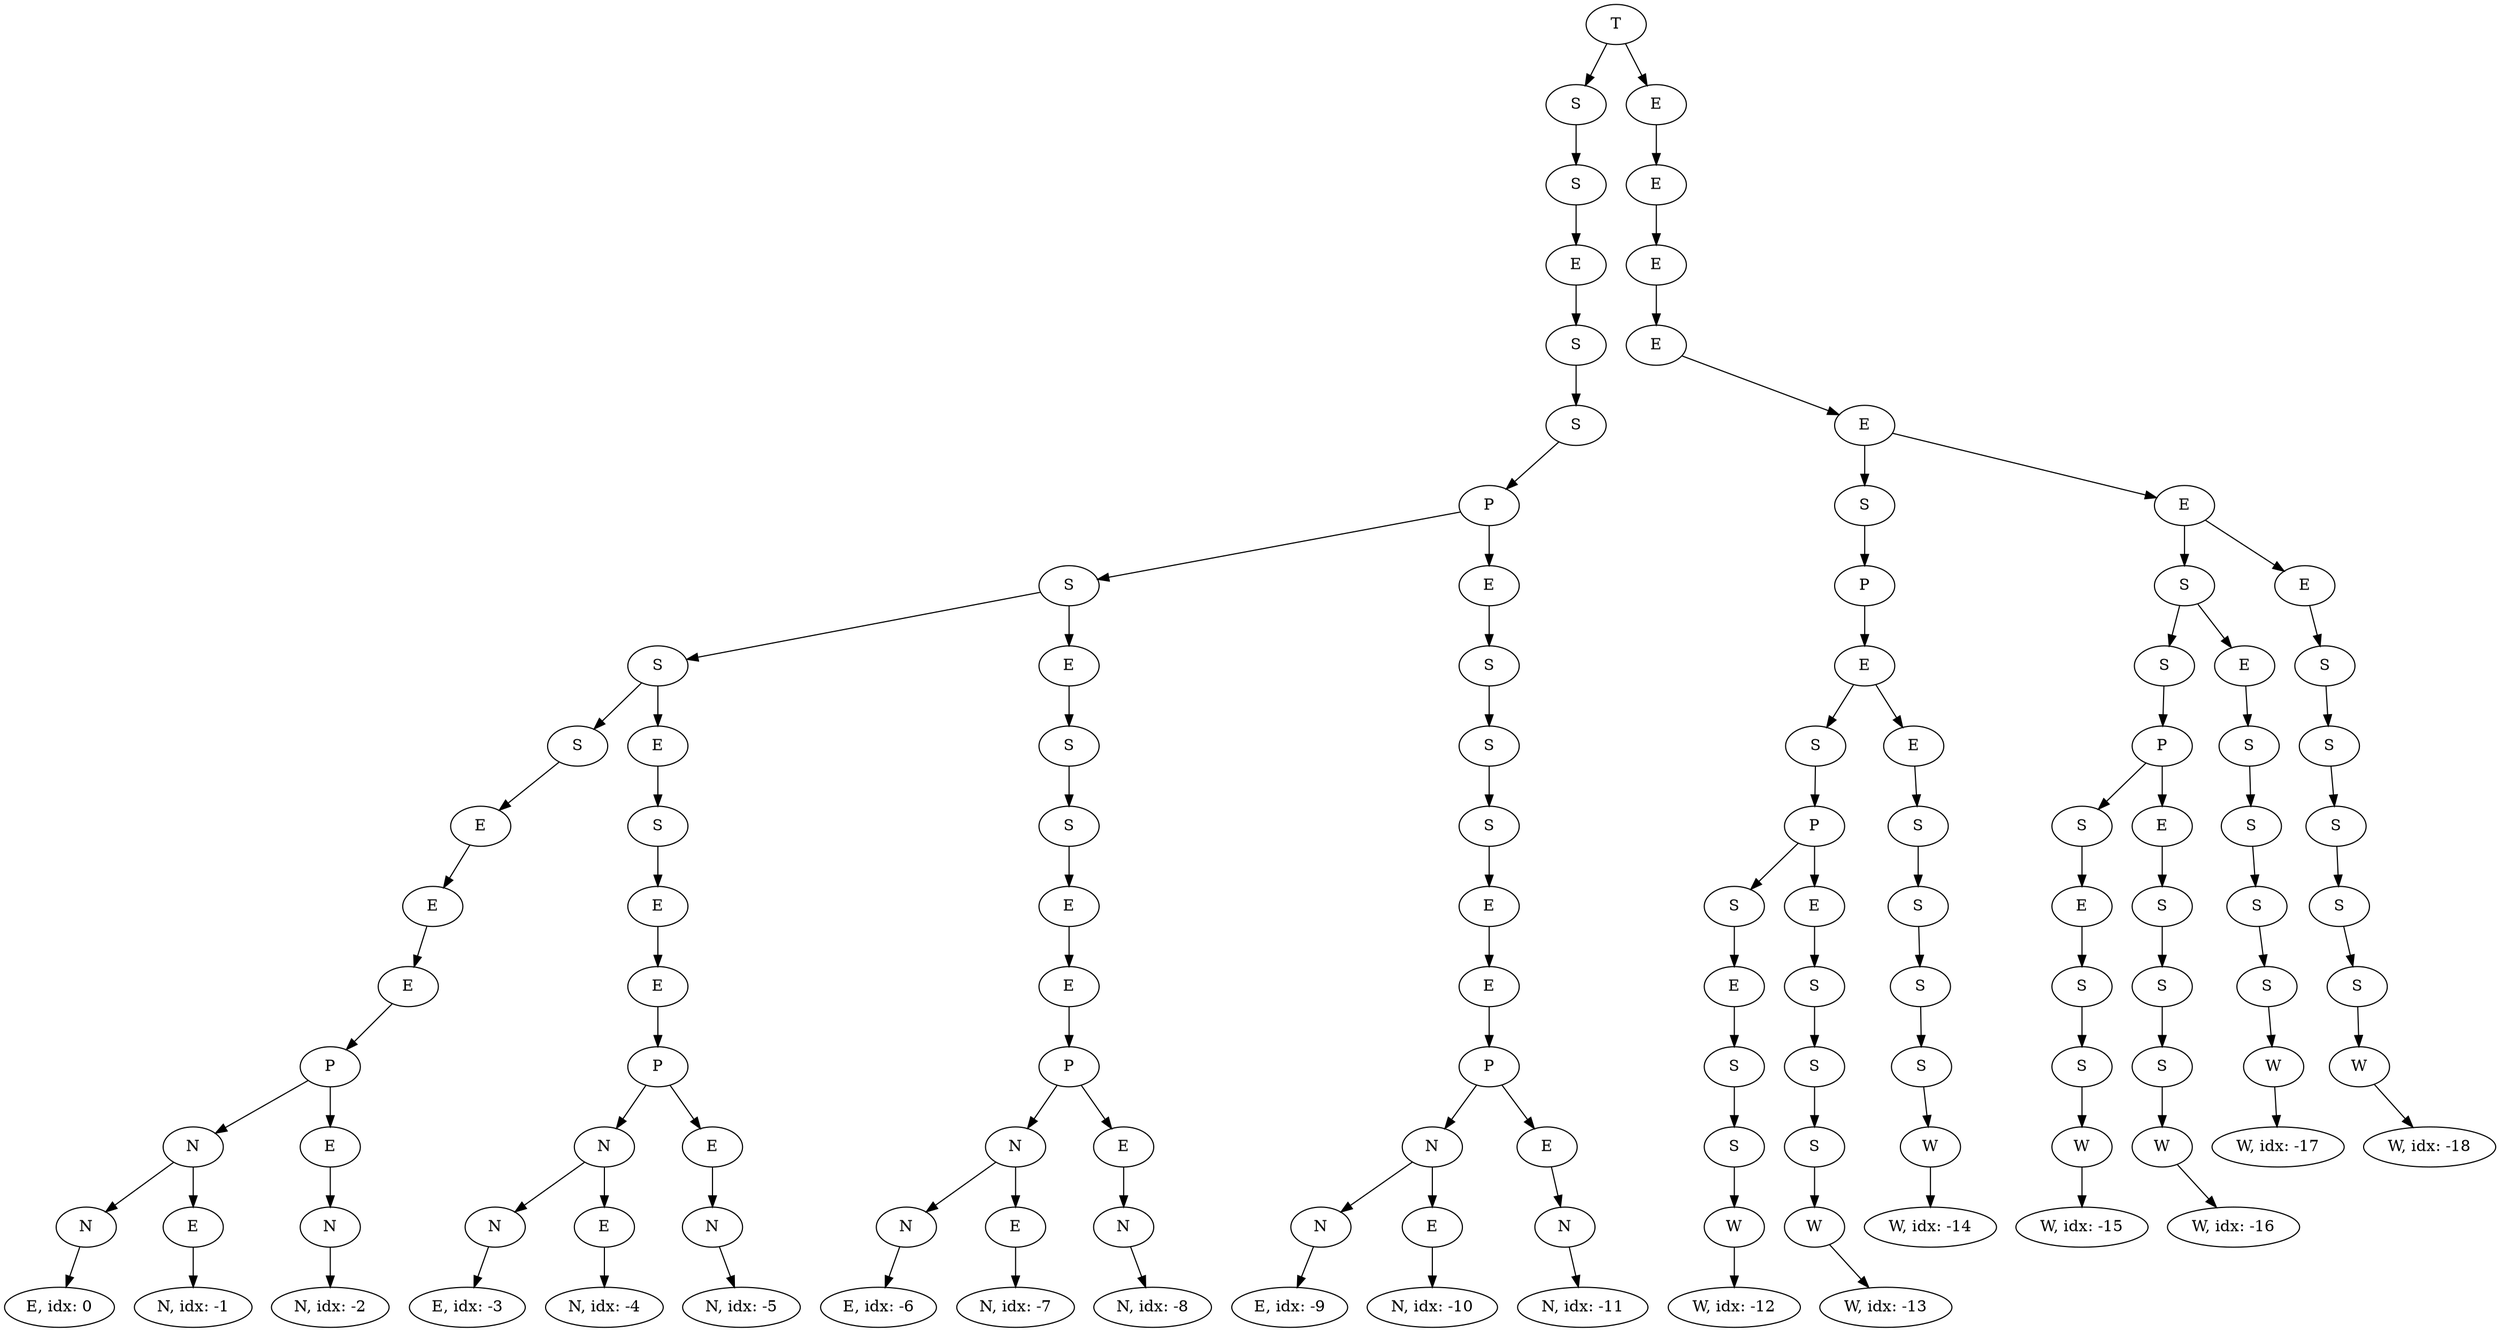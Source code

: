digraph {
	94203182237088[label="T"];
	94203182237088 -> 94203182237152;
	94203182237152[label="S"];
	94203182237152 -> 94203182237216;
	94203182237216[label="S"];
	94203182237216 -> 94203182237312;
	94203182237312[label="E"];
	94203182237312 -> 94203182237408;
	94203182237408[label="S"];
	94203182237408 -> 94203182237504;
	94203182237504[label="S"];
	94203182237504 -> 94203182237600;
	94203182237600[label="P"];
	94203182237600 -> 94203182237696;
	94203182237696[label="S"];
	94203182237696 -> 94203182237792;
	94203182237792[label="S"];
	94203182237792 -> 94203182237888;
	94203182237888[label="S"];
	94203182237888 -> 94203182237984;
	94203182237984[label="E"];
	94203182237984 -> 94203182238080;
	94203182238080[label="E"];
	94203182238080 -> 94203182238176;
	94203182238176[label="E"];
	94203182238176 -> 94203182238272;
	94203182238272[label="P"];
	94203182238272 -> 94203182238368;
	94203182238368[label="N"];
	94203182238368 -> 94203182238464;
	94203182238464[label="N"];
	94203182238464 -> 94203182238560;
	94203182238560[label="E, idx: 0"];
	94203182238368 -> 94203182238656;
	94203182238656[label="E"];
	94203182238656 -> 94203182238752;
	94203182238752[label="N, idx: -1"];
	94203182238272 -> 94203182238816;
	94203182238816[label="E"];
	94203182238816 -> 94203182238912;
	94203182238912[label="N"];
	94203182238912 -> 94203182238976;
	94203182238976[label="N, idx: -2"];
	94203182237792 -> 94203182239072;
	94203182239072[label="E"];
	94203182239072 -> 94203182239168;
	94203182239168[label="S"];
	94203182239168 -> 94203182239232;
	94203182239232[label="E"];
	94203182239232 -> 94203182239328;
	94203182239328[label="E"];
	94203182239328 -> 94203182239424;
	94203182239424[label="P"];
	94203182239424 -> 94203182239520;
	94203182239520[label="N"];
	94203182239520 -> 94203182239616;
	94203182239616[label="N"];
	94203182239616 -> 94203182239712;
	94203182239712[label="E, idx: -3"];
	94203182239520 -> 94203182239808;
	94203182239808[label="E"];
	94203182239808 -> 94203182239904;
	94203182239904[label="N, idx: -4"];
	94203182239424 -> 94203182239968;
	94203182239968[label="E"];
	94203182239968 -> 94203182240064;
	94203182240064[label="N"];
	94203182240064 -> 94203182240128;
	94203182240128[label="N, idx: -5"];
	94203182237696 -> 94203182240224;
	94203182240224[label="E"];
	94203182240224 -> 94203182240320;
	94203182240320[label="S"];
	94203182240320 -> 94203182240384;
	94203182240384[label="S"];
	94203182240384 -> 94203182240480;
	94203182240480[label="E"];
	94203182240480 -> 94203182240576;
	94203182240576[label="E"];
	94203182240576 -> 94203182240672;
	94203182240672[label="P"];
	94203182240672 -> 94203182240768;
	94203182240768[label="N"];
	94203182240768 -> 94203182240864;
	94203182240864[label="N"];
	94203182240864 -> 94203182240960;
	94203182240960[label="E, idx: -6"];
	94203182240768 -> 94203182241056;
	94203182241056[label="E"];
	94203182241056 -> 94203182241152;
	94203182241152[label="N, idx: -7"];
	94203182240672 -> 94203182241216;
	94203182241216[label="E"];
	94203182241216 -> 94203182241312;
	94203182241312[label="N"];
	94203182241312 -> 94203182241376;
	94203182241376[label="N, idx: -8"];
	94203182237600 -> 94203182241472;
	94203182241472[label="E"];
	94203182241472 -> 94203182241568;
	94203182241568[label="S"];
	94203182241568 -> 94203182241632;
	94203182241632[label="S"];
	94203182241632 -> 94203182241728;
	94203182241728[label="S"];
	94203182241728 -> 94203182241824;
	94203182241824[label="E"];
	94203182241824 -> 94203182241920;
	94203182241920[label="E"];
	94203182241920 -> 94203182242016;
	94203182242016[label="P"];
	94203182242016 -> 94203182242112;
	94203182242112[label="N"];
	94203182242112 -> 94203182242208;
	94203182242208[label="N"];
	94203182242208 -> 94203182242304;
	94203182242304[label="E, idx: -9"];
	94203182242112 -> 94203182242400;
	94203182242400[label="E"];
	94203182242400 -> 94203182242496;
	94203182242496[label="N, idx: -10"];
	94203182242016 -> 94203182242560;
	94203182242560[label="E"];
	94203182242560 -> 94203182242656;
	94203182242656[label="N"];
	94203182242656 -> 94203182242720;
	94203182242720[label="N, idx: -11"];
	94203182237088 -> 94203182242816;
	94203182242816[label="E"];
	94203182242816 -> 94203182242912;
	94203182242912[label="E"];
	94203182242912 -> 94203182242976;
	94203182242976[label="E"];
	94203182242976 -> 94203182243072;
	94203182243072[label="E"];
	94203182243072 -> 94203182243168;
	94203182243168[label="E"];
	94203182243168 -> 94203182243264;
	94203182243264[label="S"];
	94203182243264 -> 94203182243360;
	94203182243360[label="P"];
	94203182243360 -> 94203182243456;
	94203182243456[label="E"];
	94203182243456 -> 94203182243552;
	94203182243552[label="S"];
	94203182243552 -> 94203182243648;
	94203182243648[label="P"];
	94203182243648 -> 94203182243744;
	94203182243744[label="S"];
	94203182243744 -> 94203182243840;
	94203182243840[label="E"];
	94203182243840 -> 94203182243936;
	94203182243936[label="S"];
	94203182243936 -> 94203182244032;
	94203182244032[label="S"];
	94203182244032 -> 94203182244128;
	94203182244128[label="W"];
	94203182244128 -> 94203182244224;
	94203182244224[label="W, idx: -12"];
	94203182243648 -> 94203182244320;
	94203182244320[label="E"];
	94203182244320 -> 94203182244416;
	94203182244416[label="S"];
	94203182244416 -> 94203182244480;
	94203182244480[label="S"];
	94203182244480 -> 94203182244576;
	94203182244576[label="S"];
	94203182244576 -> 94203182244672;
	94203182244672[label="W"];
	94203182244672 -> 94203182244768;
	94203182244768[label="W, idx: -13"];
	94203182243456 -> 94203182244864;
	94203182244864[label="E"];
	94203182244864 -> 94203182244960;
	94203182244960[label="S"];
	94203182244960 -> 94203182245024;
	94203182245024[label="S"];
	94203182245024 -> 94203182245120;
	94203182245120[label="S"];
	94203182245120 -> 94203182245216;
	94203182245216[label="S"];
	94203182245216 -> 94203182245312;
	94203182245312[label="W"];
	94203182245312 -> 94203182245408;
	94203182245408[label="W, idx: -14"];
	94203182243168 -> 94203182245504;
	94203182245504[label="E"];
	94203182245504 -> 94203182245600;
	94203182245600[label="S"];
	94203182245600 -> 94203182245664;
	94203182245664[label="S"];
	94203182245664 -> 94203182245760;
	94203182245760[label="P"];
	94203182245760 -> 94203182245856;
	94203182245856[label="S"];
	94203182245856 -> 94203182245952;
	94203182245952[label="E"];
	94203182245952 -> 94203182246048;
	94203182246048[label="S"];
	94203182246048 -> 94203182246144;
	94203182246144[label="S"];
	94203182246144 -> 94203182246240;
	94203182246240[label="W"];
	94203182246240 -> 94203182246336;
	94203182246336[label="W, idx: -15"];
	94203182245760 -> 94203182246432;
	94203182246432[label="E"];
	94203182246432 -> 94203182246528;
	94203182246528[label="S"];
	94203182246528 -> 94203182246592;
	94203182246592[label="S"];
	94203182246592 -> 94203182246688;
	94203182246688[label="S"];
	94203182246688 -> 94203182246784;
	94203182246784[label="W"];
	94203182246784 -> 94203182246880;
	94203182246880[label="W, idx: -16"];
	94203182245600 -> 94203182246976;
	94203182246976[label="E"];
	94203182246976 -> 94203182247072;
	94203182247072[label="S"];
	94203182247072 -> 94203182247136;
	94203182247136[label="S"];
	94203182247136 -> 94203182247232;
	94203182247232[label="S"];
	94203182247232 -> 94203182247328;
	94203182247328[label="S"];
	94203182247328 -> 94203182247424;
	94203182247424[label="W"];
	94203182247424 -> 94203182247520;
	94203182247520[label="W, idx: -17"];
	94203182245504 -> 94203182247616;
	94203182247616[label="E"];
	94203182247616 -> 94203182247712;
	94203182247712[label="S"];
	94203182247712 -> 94203182247776;
	94203182247776[label="S"];
	94203182247776 -> 94203182247872;
	94203182247872[label="S"];
	94203182247872 -> 94203182247968;
	94203182247968[label="S"];
	94203182247968 -> 94203182248064;
	94203182248064[label="S"];
	94203182248064 -> 94203182248160;
	94203182248160[label="W"];
	94203182248160 -> 94203182248256;
	94203182248256[label="W, idx: -18"];
}